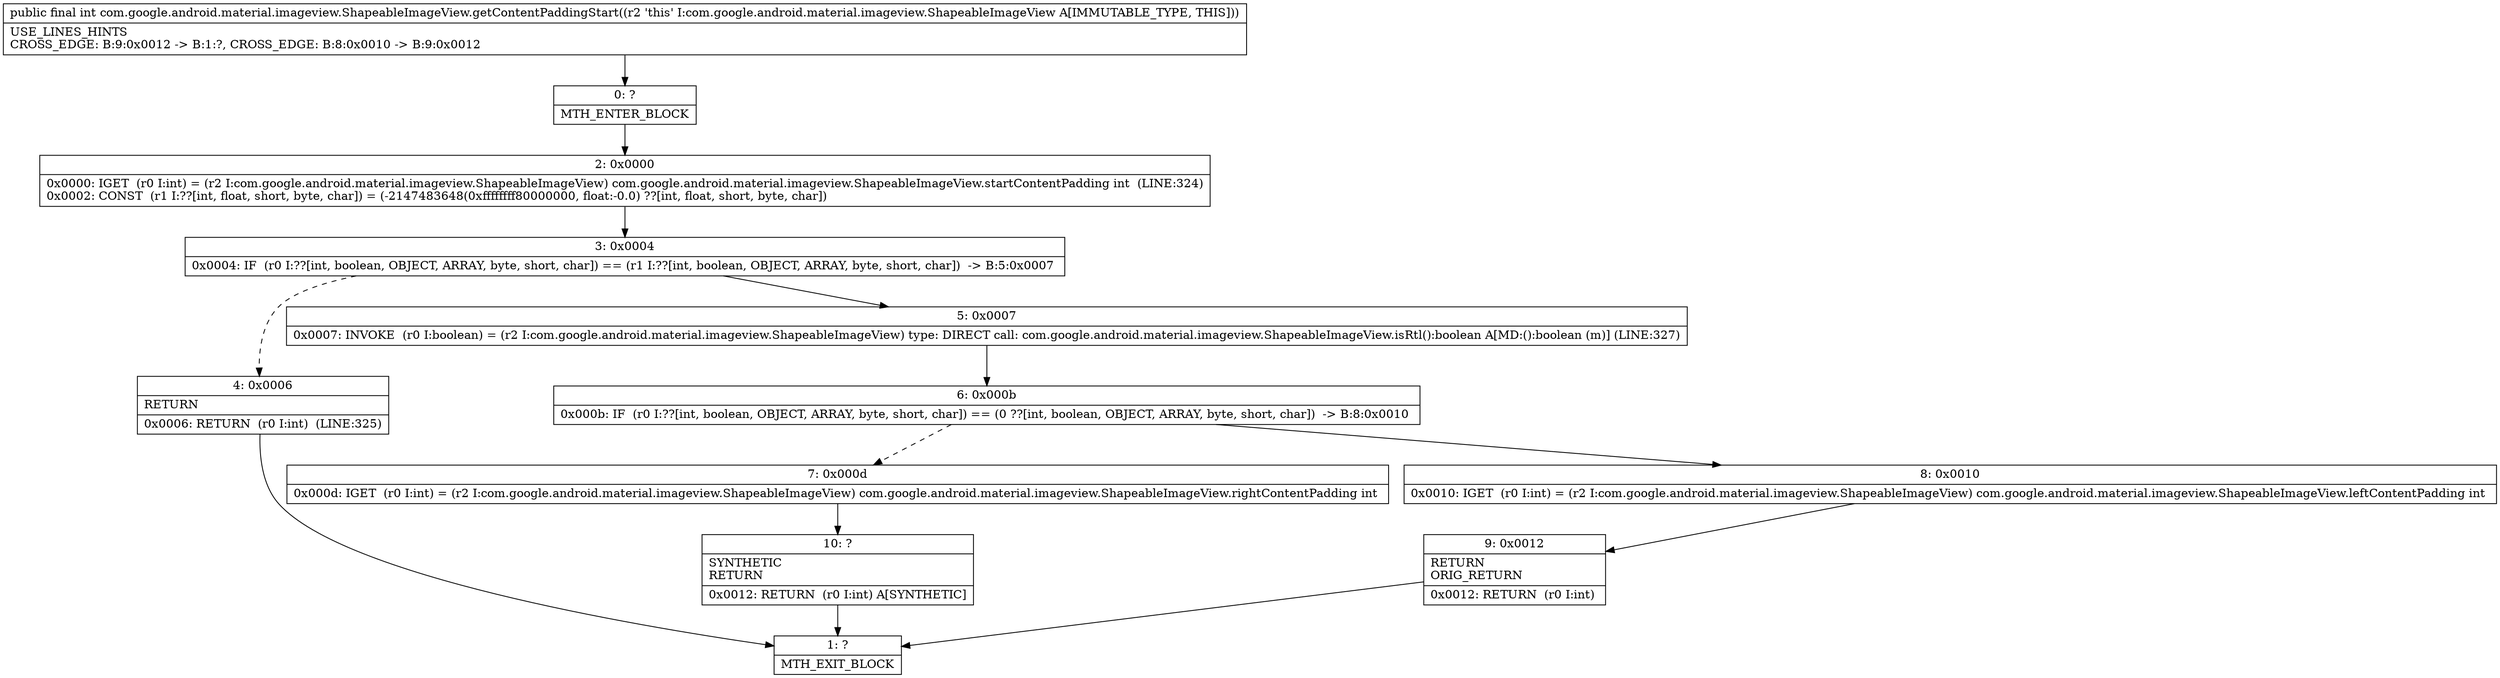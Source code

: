 digraph "CFG forcom.google.android.material.imageview.ShapeableImageView.getContentPaddingStart()I" {
Node_0 [shape=record,label="{0\:\ ?|MTH_ENTER_BLOCK\l}"];
Node_2 [shape=record,label="{2\:\ 0x0000|0x0000: IGET  (r0 I:int) = (r2 I:com.google.android.material.imageview.ShapeableImageView) com.google.android.material.imageview.ShapeableImageView.startContentPadding int  (LINE:324)\l0x0002: CONST  (r1 I:??[int, float, short, byte, char]) = (\-2147483648(0xffffffff80000000, float:\-0.0) ??[int, float, short, byte, char]) \l}"];
Node_3 [shape=record,label="{3\:\ 0x0004|0x0004: IF  (r0 I:??[int, boolean, OBJECT, ARRAY, byte, short, char]) == (r1 I:??[int, boolean, OBJECT, ARRAY, byte, short, char])  \-\> B:5:0x0007 \l}"];
Node_4 [shape=record,label="{4\:\ 0x0006|RETURN\l|0x0006: RETURN  (r0 I:int)  (LINE:325)\l}"];
Node_1 [shape=record,label="{1\:\ ?|MTH_EXIT_BLOCK\l}"];
Node_5 [shape=record,label="{5\:\ 0x0007|0x0007: INVOKE  (r0 I:boolean) = (r2 I:com.google.android.material.imageview.ShapeableImageView) type: DIRECT call: com.google.android.material.imageview.ShapeableImageView.isRtl():boolean A[MD:():boolean (m)] (LINE:327)\l}"];
Node_6 [shape=record,label="{6\:\ 0x000b|0x000b: IF  (r0 I:??[int, boolean, OBJECT, ARRAY, byte, short, char]) == (0 ??[int, boolean, OBJECT, ARRAY, byte, short, char])  \-\> B:8:0x0010 \l}"];
Node_7 [shape=record,label="{7\:\ 0x000d|0x000d: IGET  (r0 I:int) = (r2 I:com.google.android.material.imageview.ShapeableImageView) com.google.android.material.imageview.ShapeableImageView.rightContentPadding int \l}"];
Node_10 [shape=record,label="{10\:\ ?|SYNTHETIC\lRETURN\l|0x0012: RETURN  (r0 I:int) A[SYNTHETIC]\l}"];
Node_8 [shape=record,label="{8\:\ 0x0010|0x0010: IGET  (r0 I:int) = (r2 I:com.google.android.material.imageview.ShapeableImageView) com.google.android.material.imageview.ShapeableImageView.leftContentPadding int \l}"];
Node_9 [shape=record,label="{9\:\ 0x0012|RETURN\lORIG_RETURN\l|0x0012: RETURN  (r0 I:int) \l}"];
MethodNode[shape=record,label="{public final int com.google.android.material.imageview.ShapeableImageView.getContentPaddingStart((r2 'this' I:com.google.android.material.imageview.ShapeableImageView A[IMMUTABLE_TYPE, THIS]))  | USE_LINES_HINTS\lCROSS_EDGE: B:9:0x0012 \-\> B:1:?, CROSS_EDGE: B:8:0x0010 \-\> B:9:0x0012\l}"];
MethodNode -> Node_0;Node_0 -> Node_2;
Node_2 -> Node_3;
Node_3 -> Node_4[style=dashed];
Node_3 -> Node_5;
Node_4 -> Node_1;
Node_5 -> Node_6;
Node_6 -> Node_7[style=dashed];
Node_6 -> Node_8;
Node_7 -> Node_10;
Node_10 -> Node_1;
Node_8 -> Node_9;
Node_9 -> Node_1;
}

